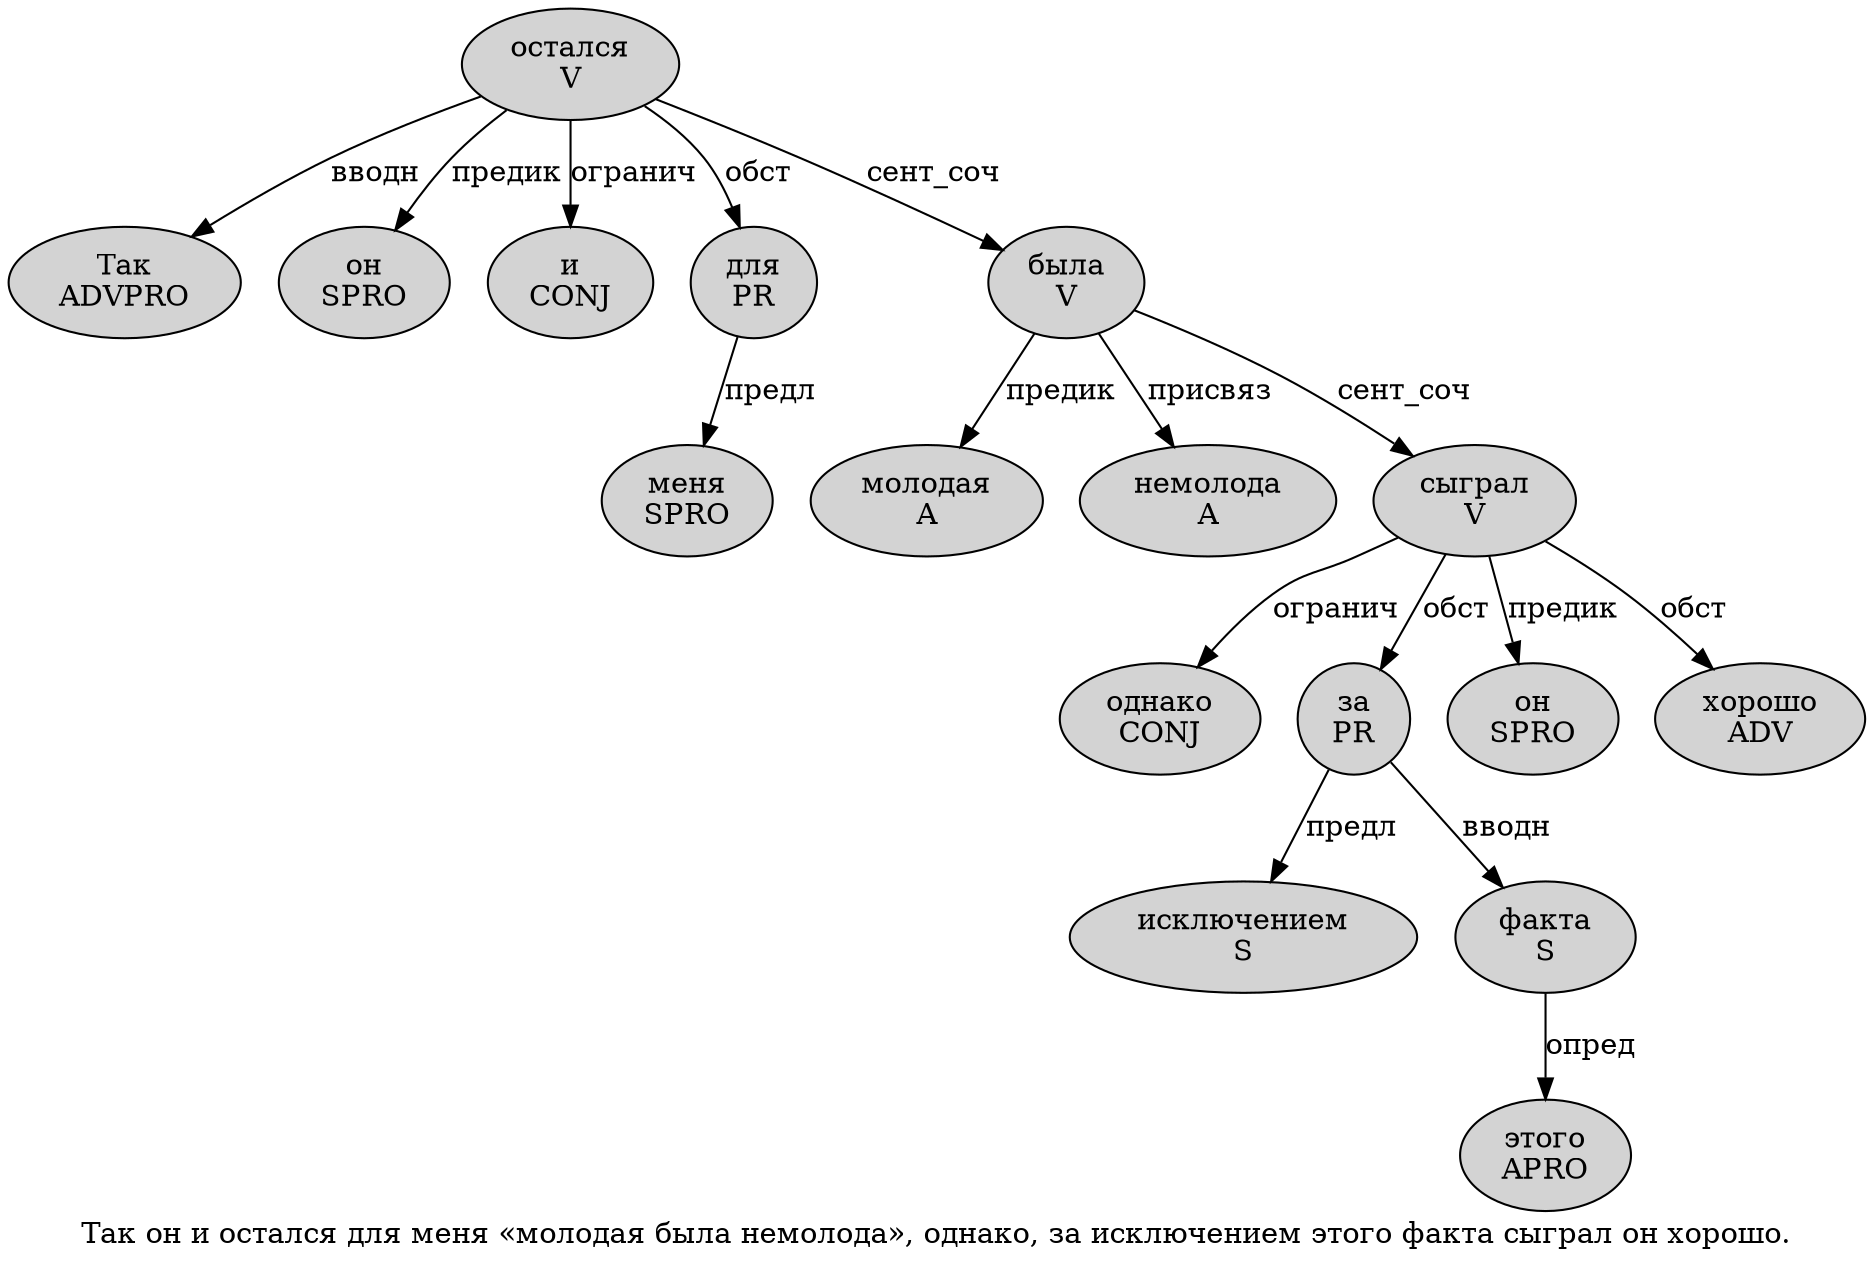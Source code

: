 digraph SENTENCE_3957 {
	graph [label="Так он и остался для меня «молодая была немолода», однако, за исключением этого факта сыграл он хорошо."]
	node [style=filled]
		0 [label="Так
ADVPRO" color="" fillcolor=lightgray penwidth=1 shape=ellipse]
		1 [label="он
SPRO" color="" fillcolor=lightgray penwidth=1 shape=ellipse]
		2 [label="и
CONJ" color="" fillcolor=lightgray penwidth=1 shape=ellipse]
		3 [label="остался
V" color="" fillcolor=lightgray penwidth=1 shape=ellipse]
		4 [label="для
PR" color="" fillcolor=lightgray penwidth=1 shape=ellipse]
		5 [label="меня
SPRO" color="" fillcolor=lightgray penwidth=1 shape=ellipse]
		7 [label="молодая
A" color="" fillcolor=lightgray penwidth=1 shape=ellipse]
		8 [label="была
V" color="" fillcolor=lightgray penwidth=1 shape=ellipse]
		9 [label="немолода
A" color="" fillcolor=lightgray penwidth=1 shape=ellipse]
		12 [label="однако
CONJ" color="" fillcolor=lightgray penwidth=1 shape=ellipse]
		14 [label="за
PR" color="" fillcolor=lightgray penwidth=1 shape=ellipse]
		15 [label="исключением
S" color="" fillcolor=lightgray penwidth=1 shape=ellipse]
		16 [label="этого
APRO" color="" fillcolor=lightgray penwidth=1 shape=ellipse]
		17 [label="факта
S" color="" fillcolor=lightgray penwidth=1 shape=ellipse]
		18 [label="сыграл
V" color="" fillcolor=lightgray penwidth=1 shape=ellipse]
		19 [label="он
SPRO" color="" fillcolor=lightgray penwidth=1 shape=ellipse]
		20 [label="хорошо
ADV" color="" fillcolor=lightgray penwidth=1 shape=ellipse]
			8 -> 7 [label="предик"]
			8 -> 9 [label="присвяз"]
			8 -> 18 [label="сент_соч"]
			3 -> 0 [label="вводн"]
			3 -> 1 [label="предик"]
			3 -> 2 [label="огранич"]
			3 -> 4 [label="обст"]
			3 -> 8 [label="сент_соч"]
			17 -> 16 [label="опред"]
			4 -> 5 [label="предл"]
			14 -> 15 [label="предл"]
			14 -> 17 [label="вводн"]
			18 -> 12 [label="огранич"]
			18 -> 14 [label="обст"]
			18 -> 19 [label="предик"]
			18 -> 20 [label="обст"]
}